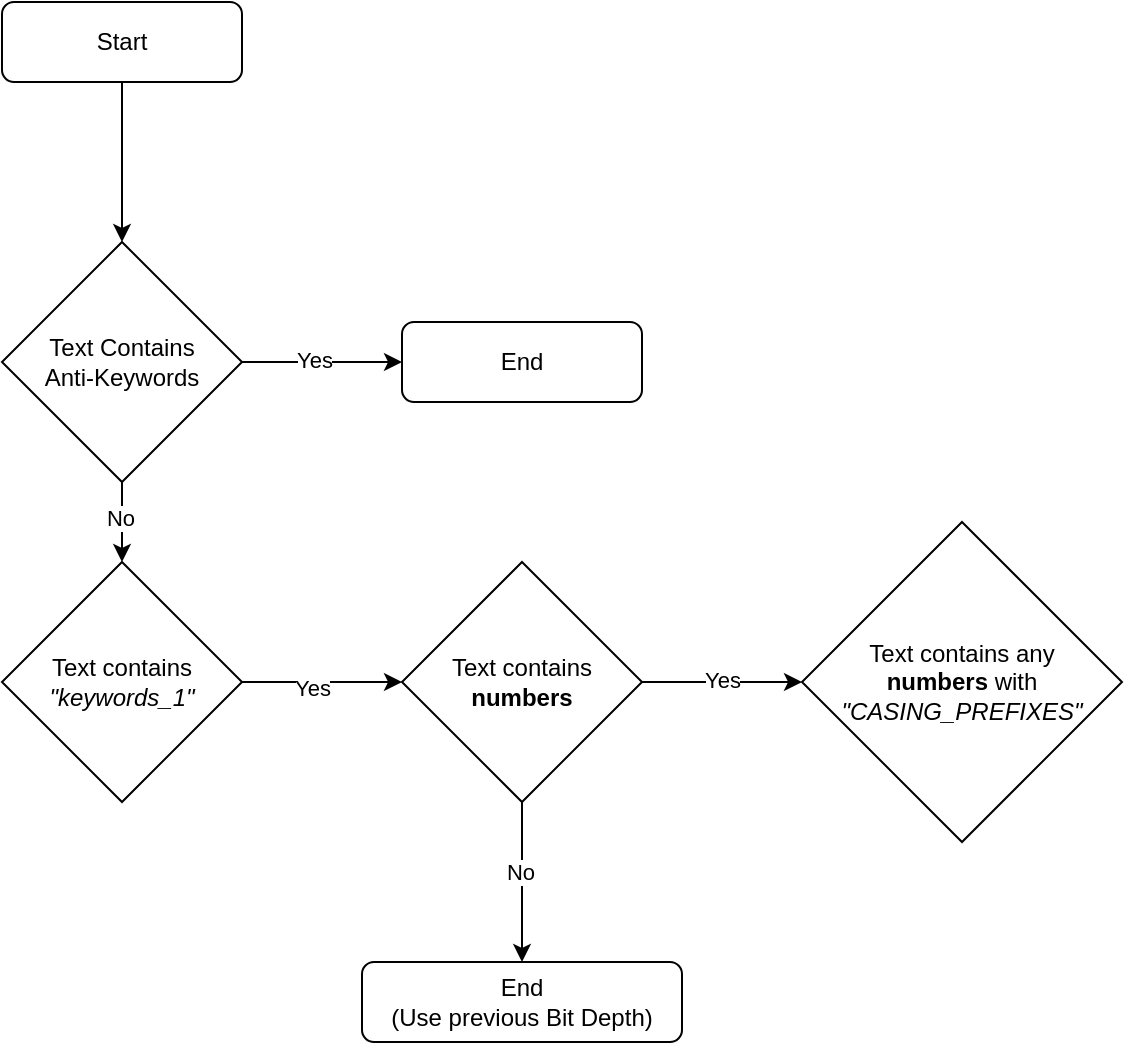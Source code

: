 <mxfile version="24.8.6">
  <diagram name="Page-1" id="74e2e168-ea6b-b213-b513-2b3c1d86103e">
    <mxGraphModel dx="906" dy="503" grid="1" gridSize="10" guides="1" tooltips="1" connect="1" arrows="1" fold="1" page="1" pageScale="1" pageWidth="1100" pageHeight="850" background="none" math="0" shadow="0">
      <root>
        <mxCell id="0" />
        <mxCell id="1" parent="0" />
        <mxCell id="uHBPEPIHEXhULRUn7OcT-5" value="" style="edgeStyle=orthogonalEdgeStyle;rounded=0;orthogonalLoop=1;jettySize=auto;html=1;" edge="1" parent="1" source="uHBPEPIHEXhULRUn7OcT-3" target="uHBPEPIHEXhULRUn7OcT-4">
          <mxGeometry relative="1" as="geometry" />
        </mxCell>
        <mxCell id="uHBPEPIHEXhULRUn7OcT-3" value="Start" style="rounded=1;whiteSpace=wrap;html=1;" vertex="1" parent="1">
          <mxGeometry x="440" y="40" width="120" height="40" as="geometry" />
        </mxCell>
        <mxCell id="uHBPEPIHEXhULRUn7OcT-11" value="" style="edgeStyle=orthogonalEdgeStyle;rounded=0;orthogonalLoop=1;jettySize=auto;html=1;" edge="1" parent="1" source="uHBPEPIHEXhULRUn7OcT-4" target="uHBPEPIHEXhULRUn7OcT-10">
          <mxGeometry relative="1" as="geometry" />
        </mxCell>
        <mxCell id="uHBPEPIHEXhULRUn7OcT-12" value="Yes" style="edgeLabel;html=1;align=center;verticalAlign=middle;resizable=0;points=[];" vertex="1" connectable="0" parent="uHBPEPIHEXhULRUn7OcT-11">
          <mxGeometry x="-0.097" y="1" relative="1" as="geometry">
            <mxPoint as="offset" />
          </mxGeometry>
        </mxCell>
        <mxCell id="uHBPEPIHEXhULRUn7OcT-15" value="" style="edgeStyle=orthogonalEdgeStyle;rounded=0;orthogonalLoop=1;jettySize=auto;html=1;" edge="1" parent="1" source="uHBPEPIHEXhULRUn7OcT-4" target="uHBPEPIHEXhULRUn7OcT-14">
          <mxGeometry relative="1" as="geometry" />
        </mxCell>
        <mxCell id="uHBPEPIHEXhULRUn7OcT-16" value="No" style="edgeLabel;html=1;align=center;verticalAlign=middle;resizable=0;points=[];" vertex="1" connectable="0" parent="uHBPEPIHEXhULRUn7OcT-15">
          <mxGeometry x="-0.133" y="-1" relative="1" as="geometry">
            <mxPoint as="offset" />
          </mxGeometry>
        </mxCell>
        <mxCell id="uHBPEPIHEXhULRUn7OcT-4" value="Text Contains &lt;br&gt;Anti-Keywords" style="rhombus;whiteSpace=wrap;html=1;" vertex="1" parent="1">
          <mxGeometry x="440" y="160" width="120" height="120" as="geometry" />
        </mxCell>
        <mxCell id="uHBPEPIHEXhULRUn7OcT-10" value="End" style="rounded=1;whiteSpace=wrap;html=1;" vertex="1" parent="1">
          <mxGeometry x="640" y="200" width="120" height="40" as="geometry" />
        </mxCell>
        <mxCell id="uHBPEPIHEXhULRUn7OcT-18" value="" style="edgeStyle=orthogonalEdgeStyle;rounded=0;orthogonalLoop=1;jettySize=auto;html=1;" edge="1" parent="1" source="uHBPEPIHEXhULRUn7OcT-14" target="uHBPEPIHEXhULRUn7OcT-17">
          <mxGeometry relative="1" as="geometry" />
        </mxCell>
        <mxCell id="uHBPEPIHEXhULRUn7OcT-19" value="Yes" style="edgeLabel;html=1;align=center;verticalAlign=middle;resizable=0;points=[];" vertex="1" connectable="0" parent="uHBPEPIHEXhULRUn7OcT-18">
          <mxGeometry x="-0.128" y="-3" relative="1" as="geometry">
            <mxPoint as="offset" />
          </mxGeometry>
        </mxCell>
        <mxCell id="uHBPEPIHEXhULRUn7OcT-14" value="Text contains &lt;br&gt;&lt;i&gt;&quot;keywords_1&quot;&lt;/i&gt;" style="rhombus;whiteSpace=wrap;html=1;" vertex="1" parent="1">
          <mxGeometry x="440" y="320" width="120" height="120" as="geometry" />
        </mxCell>
        <mxCell id="uHBPEPIHEXhULRUn7OcT-21" value="" style="edgeStyle=orthogonalEdgeStyle;rounded=0;orthogonalLoop=1;jettySize=auto;html=1;" edge="1" parent="1" source="uHBPEPIHEXhULRUn7OcT-17" target="uHBPEPIHEXhULRUn7OcT-20">
          <mxGeometry relative="1" as="geometry" />
        </mxCell>
        <mxCell id="uHBPEPIHEXhULRUn7OcT-22" value="No" style="edgeLabel;html=1;align=center;verticalAlign=middle;resizable=0;points=[];" vertex="1" connectable="0" parent="uHBPEPIHEXhULRUn7OcT-21">
          <mxGeometry x="-0.14" y="-1" relative="1" as="geometry">
            <mxPoint as="offset" />
          </mxGeometry>
        </mxCell>
        <mxCell id="uHBPEPIHEXhULRUn7OcT-24" value="" style="edgeStyle=orthogonalEdgeStyle;rounded=0;orthogonalLoop=1;jettySize=auto;html=1;" edge="1" parent="1" source="uHBPEPIHEXhULRUn7OcT-17" target="uHBPEPIHEXhULRUn7OcT-23">
          <mxGeometry relative="1" as="geometry" />
        </mxCell>
        <mxCell id="uHBPEPIHEXhULRUn7OcT-26" value="Yes" style="edgeLabel;html=1;align=center;verticalAlign=middle;resizable=0;points=[];" vertex="1" connectable="0" parent="uHBPEPIHEXhULRUn7OcT-24">
          <mxGeometry x="-0.006" y="1" relative="1" as="geometry">
            <mxPoint as="offset" />
          </mxGeometry>
        </mxCell>
        <mxCell id="uHBPEPIHEXhULRUn7OcT-17" value="Text contains &lt;br&gt;&lt;b&gt;numbers&lt;/b&gt;" style="rhombus;whiteSpace=wrap;html=1;" vertex="1" parent="1">
          <mxGeometry x="640" y="320" width="120" height="120" as="geometry" />
        </mxCell>
        <mxCell id="uHBPEPIHEXhULRUn7OcT-20" value="End&lt;div&gt;(Use previous Bit Depth)&lt;/div&gt;" style="rounded=1;whiteSpace=wrap;html=1;" vertex="1" parent="1">
          <mxGeometry x="620" y="520" width="160" height="40" as="geometry" />
        </mxCell>
        <mxCell id="uHBPEPIHEXhULRUn7OcT-23" value="Text contains any &lt;br&gt;&lt;b&gt;numbers &lt;/b&gt;with &lt;br&gt;&lt;i&gt;&quot;CASING_PREFIXES&quot;&lt;/i&gt;" style="rhombus;whiteSpace=wrap;html=1;" vertex="1" parent="1">
          <mxGeometry x="840" y="300" width="160" height="160" as="geometry" />
        </mxCell>
      </root>
    </mxGraphModel>
  </diagram>
</mxfile>
